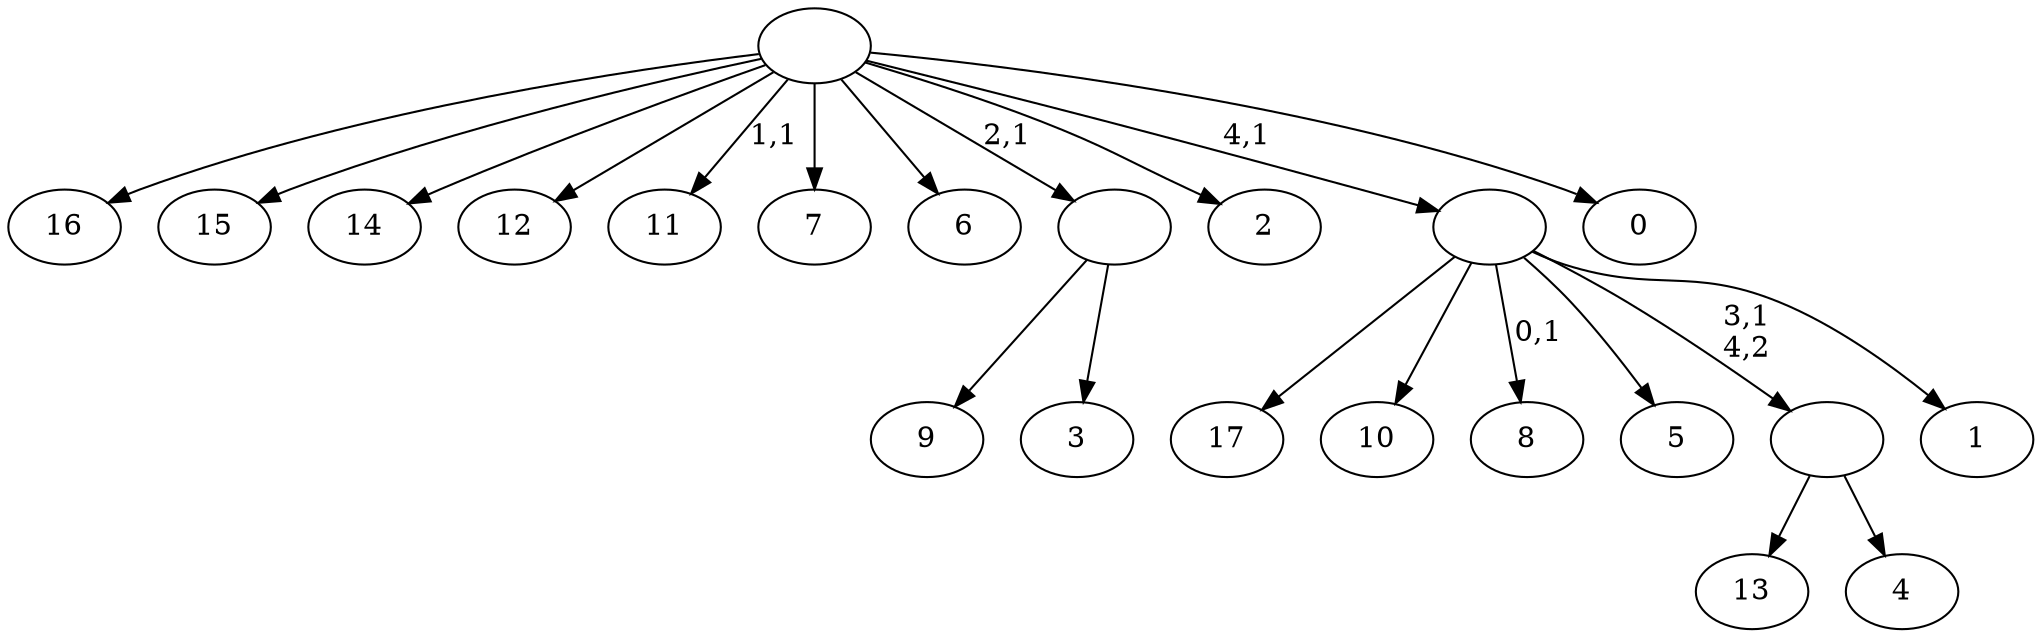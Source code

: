digraph T {
	23 [label="17"]
	22 [label="16"]
	21 [label="15"]
	20 [label="14"]
	19 [label="13"]
	18 [label="12"]
	17 [label="11"]
	15 [label="10"]
	14 [label="9"]
	13 [label="8"]
	11 [label="7"]
	10 [label="6"]
	9 [label="5"]
	8 [label="4"]
	7 [label=""]
	6 [label="3"]
	5 [label=""]
	4 [label="2"]
	3 [label="1"]
	2 [label=""]
	1 [label="0"]
	0 [label=""]
	7 -> 19 [label=""]
	7 -> 8 [label=""]
	5 -> 14 [label=""]
	5 -> 6 [label=""]
	2 -> 13 [label="0,1"]
	2 -> 23 [label=""]
	2 -> 15 [label=""]
	2 -> 9 [label=""]
	2 -> 7 [label="3,1\n4,2"]
	2 -> 3 [label=""]
	0 -> 17 [label="1,1"]
	0 -> 22 [label=""]
	0 -> 21 [label=""]
	0 -> 20 [label=""]
	0 -> 18 [label=""]
	0 -> 11 [label=""]
	0 -> 10 [label=""]
	0 -> 5 [label="2,1"]
	0 -> 4 [label=""]
	0 -> 2 [label="4,1"]
	0 -> 1 [label=""]
}
